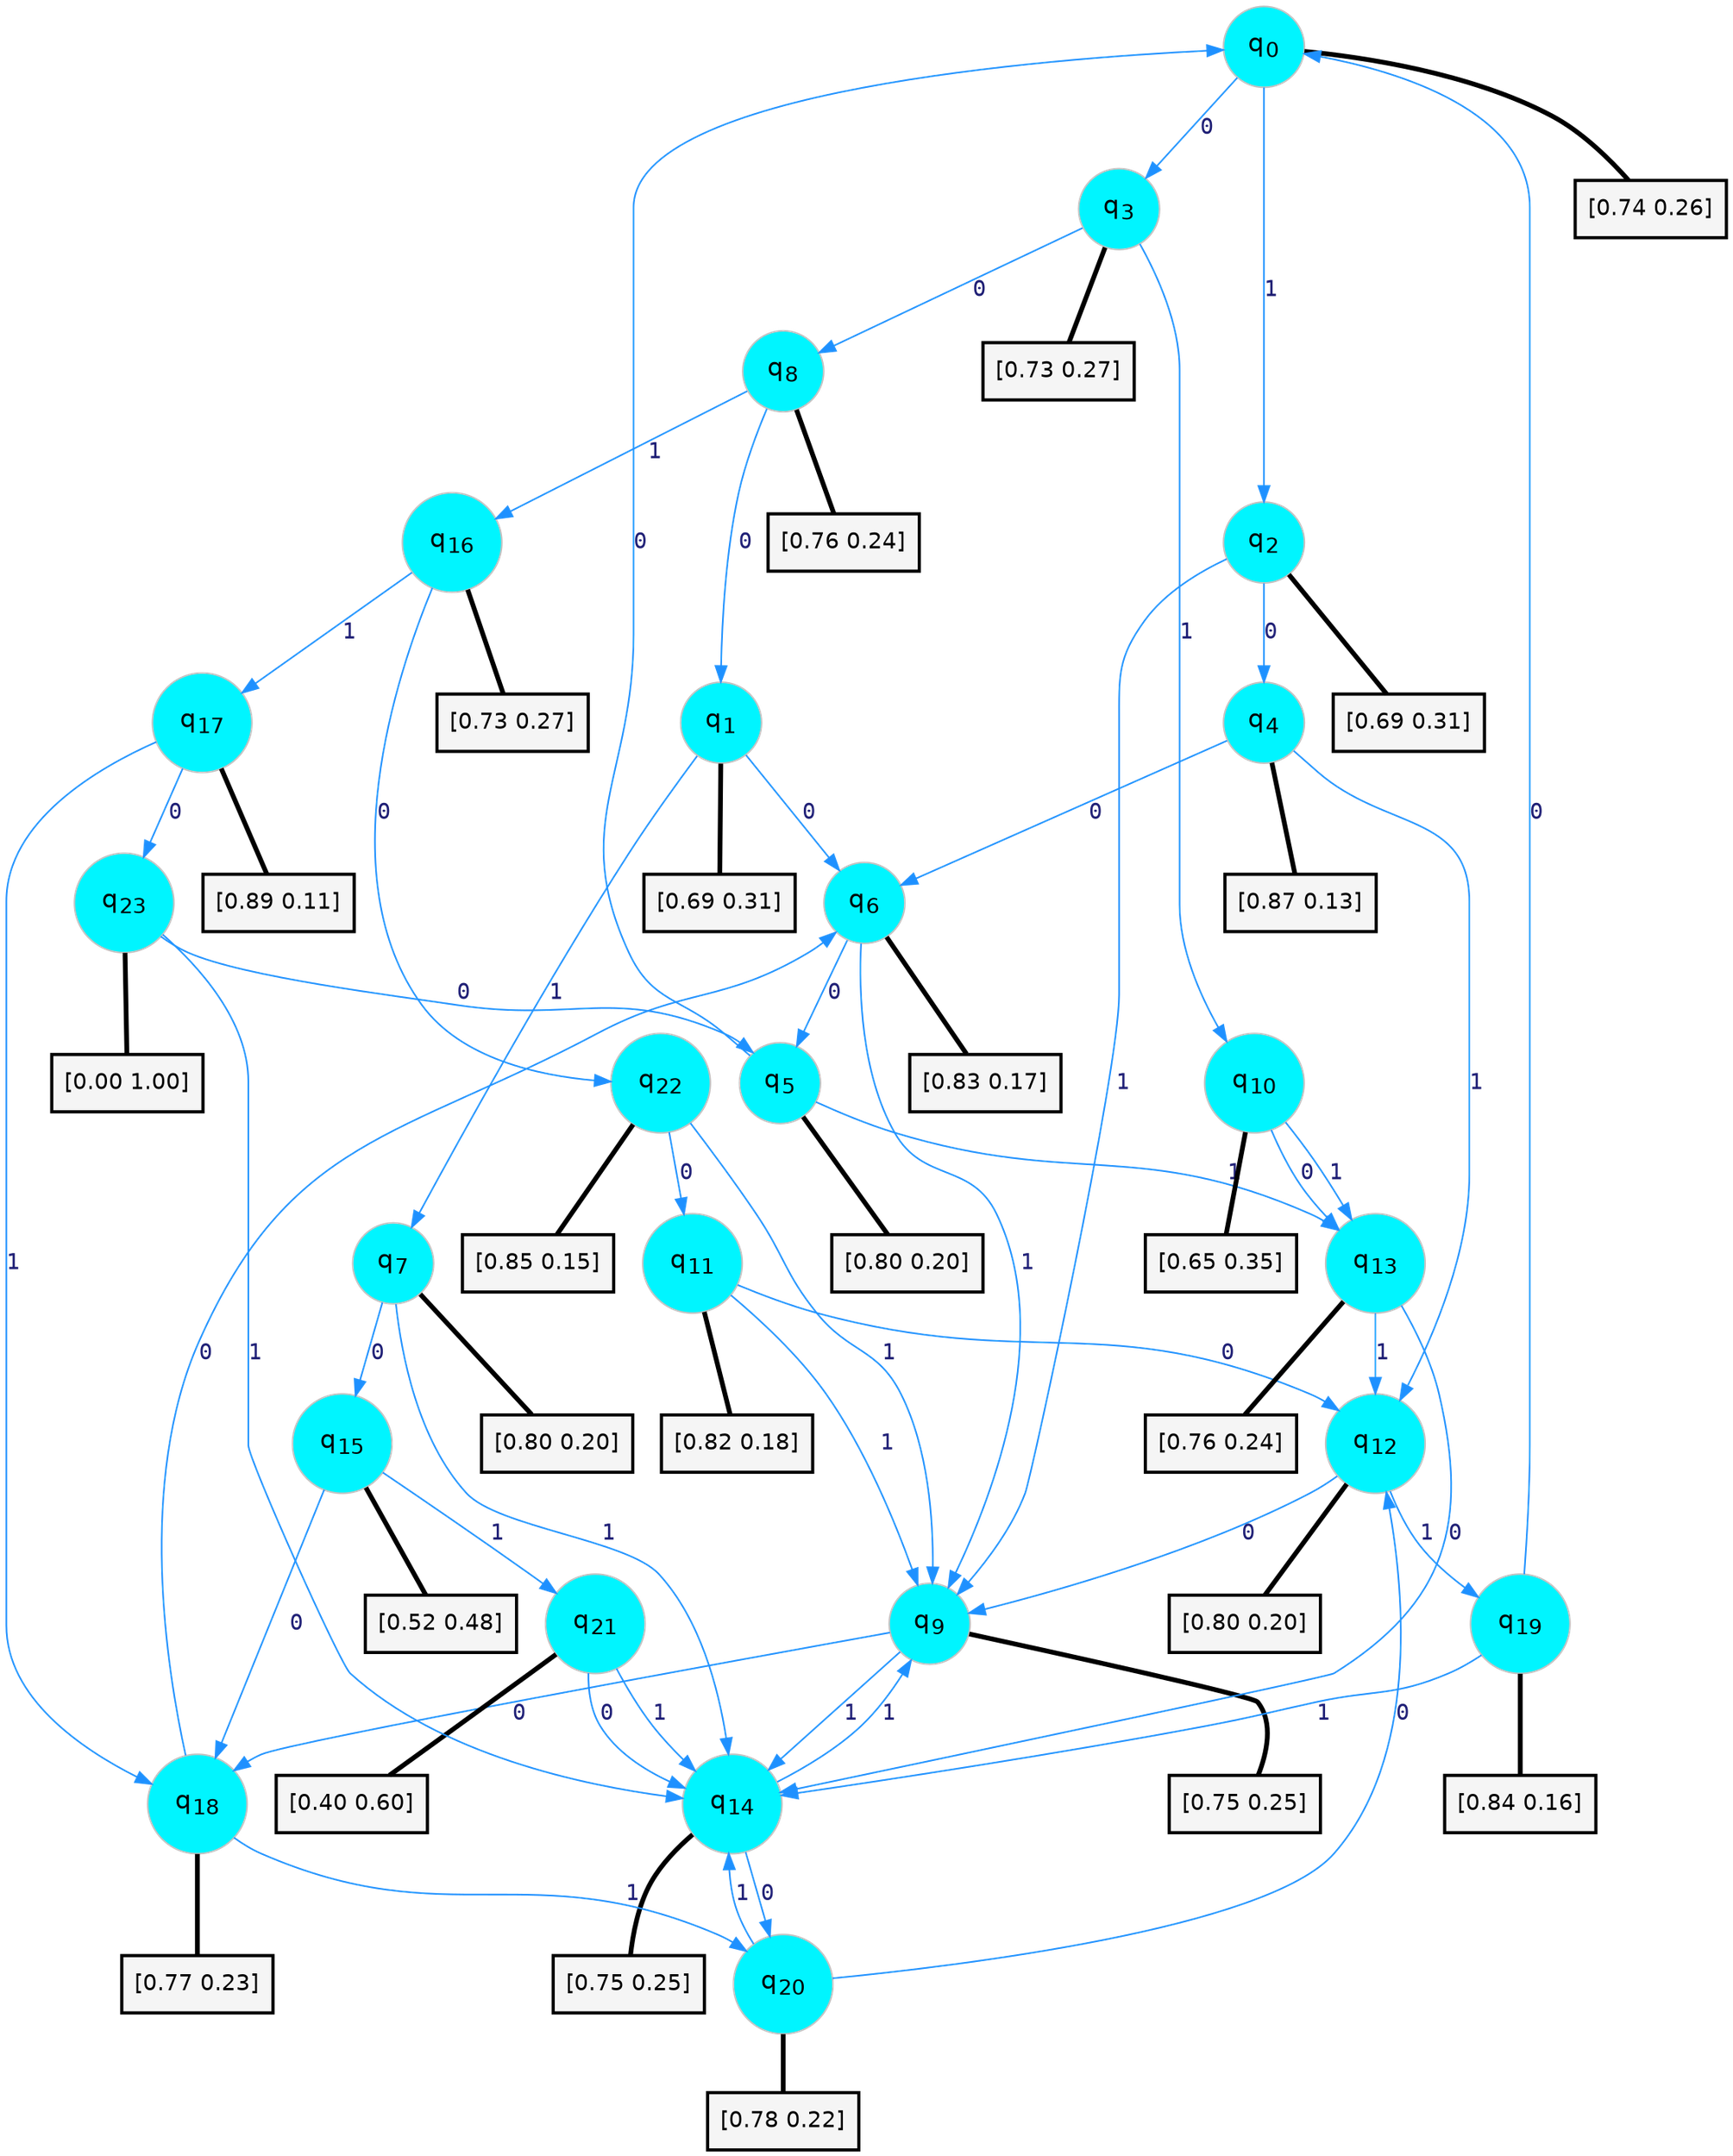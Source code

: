 digraph G {
graph [
bgcolor=transparent, dpi=300, rankdir=TD, size="40,25"];
node [
color=gray, fillcolor=turquoise1, fontcolor=black, fontname=Helvetica, fontsize=16, fontweight=bold, shape=circle, style=filled];
edge [
arrowsize=1, color=dodgerblue1, fontcolor=midnightblue, fontname=courier, fontweight=bold, penwidth=1, style=solid, weight=20];
0[label=<q<SUB>0</SUB>>];
1[label=<q<SUB>1</SUB>>];
2[label=<q<SUB>2</SUB>>];
3[label=<q<SUB>3</SUB>>];
4[label=<q<SUB>4</SUB>>];
5[label=<q<SUB>5</SUB>>];
6[label=<q<SUB>6</SUB>>];
7[label=<q<SUB>7</SUB>>];
8[label=<q<SUB>8</SUB>>];
9[label=<q<SUB>9</SUB>>];
10[label=<q<SUB>10</SUB>>];
11[label=<q<SUB>11</SUB>>];
12[label=<q<SUB>12</SUB>>];
13[label=<q<SUB>13</SUB>>];
14[label=<q<SUB>14</SUB>>];
15[label=<q<SUB>15</SUB>>];
16[label=<q<SUB>16</SUB>>];
17[label=<q<SUB>17</SUB>>];
18[label=<q<SUB>18</SUB>>];
19[label=<q<SUB>19</SUB>>];
20[label=<q<SUB>20</SUB>>];
21[label=<q<SUB>21</SUB>>];
22[label=<q<SUB>22</SUB>>];
23[label=<q<SUB>23</SUB>>];
24[label="[0.74 0.26]", shape=box,fontcolor=black, fontname=Helvetica, fontsize=14, penwidth=2, fillcolor=whitesmoke,color=black];
25[label="[0.69 0.31]", shape=box,fontcolor=black, fontname=Helvetica, fontsize=14, penwidth=2, fillcolor=whitesmoke,color=black];
26[label="[0.69 0.31]", shape=box,fontcolor=black, fontname=Helvetica, fontsize=14, penwidth=2, fillcolor=whitesmoke,color=black];
27[label="[0.73 0.27]", shape=box,fontcolor=black, fontname=Helvetica, fontsize=14, penwidth=2, fillcolor=whitesmoke,color=black];
28[label="[0.87 0.13]", shape=box,fontcolor=black, fontname=Helvetica, fontsize=14, penwidth=2, fillcolor=whitesmoke,color=black];
29[label="[0.80 0.20]", shape=box,fontcolor=black, fontname=Helvetica, fontsize=14, penwidth=2, fillcolor=whitesmoke,color=black];
30[label="[0.83 0.17]", shape=box,fontcolor=black, fontname=Helvetica, fontsize=14, penwidth=2, fillcolor=whitesmoke,color=black];
31[label="[0.80 0.20]", shape=box,fontcolor=black, fontname=Helvetica, fontsize=14, penwidth=2, fillcolor=whitesmoke,color=black];
32[label="[0.76 0.24]", shape=box,fontcolor=black, fontname=Helvetica, fontsize=14, penwidth=2, fillcolor=whitesmoke,color=black];
33[label="[0.75 0.25]", shape=box,fontcolor=black, fontname=Helvetica, fontsize=14, penwidth=2, fillcolor=whitesmoke,color=black];
34[label="[0.65 0.35]", shape=box,fontcolor=black, fontname=Helvetica, fontsize=14, penwidth=2, fillcolor=whitesmoke,color=black];
35[label="[0.82 0.18]", shape=box,fontcolor=black, fontname=Helvetica, fontsize=14, penwidth=2, fillcolor=whitesmoke,color=black];
36[label="[0.80 0.20]", shape=box,fontcolor=black, fontname=Helvetica, fontsize=14, penwidth=2, fillcolor=whitesmoke,color=black];
37[label="[0.76 0.24]", shape=box,fontcolor=black, fontname=Helvetica, fontsize=14, penwidth=2, fillcolor=whitesmoke,color=black];
38[label="[0.75 0.25]", shape=box,fontcolor=black, fontname=Helvetica, fontsize=14, penwidth=2, fillcolor=whitesmoke,color=black];
39[label="[0.52 0.48]", shape=box,fontcolor=black, fontname=Helvetica, fontsize=14, penwidth=2, fillcolor=whitesmoke,color=black];
40[label="[0.73 0.27]", shape=box,fontcolor=black, fontname=Helvetica, fontsize=14, penwidth=2, fillcolor=whitesmoke,color=black];
41[label="[0.89 0.11]", shape=box,fontcolor=black, fontname=Helvetica, fontsize=14, penwidth=2, fillcolor=whitesmoke,color=black];
42[label="[0.77 0.23]", shape=box,fontcolor=black, fontname=Helvetica, fontsize=14, penwidth=2, fillcolor=whitesmoke,color=black];
43[label="[0.84 0.16]", shape=box,fontcolor=black, fontname=Helvetica, fontsize=14, penwidth=2, fillcolor=whitesmoke,color=black];
44[label="[0.78 0.22]", shape=box,fontcolor=black, fontname=Helvetica, fontsize=14, penwidth=2, fillcolor=whitesmoke,color=black];
45[label="[0.40 0.60]", shape=box,fontcolor=black, fontname=Helvetica, fontsize=14, penwidth=2, fillcolor=whitesmoke,color=black];
46[label="[0.85 0.15]", shape=box,fontcolor=black, fontname=Helvetica, fontsize=14, penwidth=2, fillcolor=whitesmoke,color=black];
47[label="[0.00 1.00]", shape=box,fontcolor=black, fontname=Helvetica, fontsize=14, penwidth=2, fillcolor=whitesmoke,color=black];
0->3 [label=0];
0->2 [label=1];
0->24 [arrowhead=none, penwidth=3,color=black];
1->6 [label=0];
1->7 [label=1];
1->25 [arrowhead=none, penwidth=3,color=black];
2->4 [label=0];
2->9 [label=1];
2->26 [arrowhead=none, penwidth=3,color=black];
3->8 [label=0];
3->10 [label=1];
3->27 [arrowhead=none, penwidth=3,color=black];
4->6 [label=0];
4->12 [label=1];
4->28 [arrowhead=none, penwidth=3,color=black];
5->0 [label=0];
5->13 [label=1];
5->29 [arrowhead=none, penwidth=3,color=black];
6->5 [label=0];
6->9 [label=1];
6->30 [arrowhead=none, penwidth=3,color=black];
7->15 [label=0];
7->14 [label=1];
7->31 [arrowhead=none, penwidth=3,color=black];
8->1 [label=0];
8->16 [label=1];
8->32 [arrowhead=none, penwidth=3,color=black];
9->18 [label=0];
9->14 [label=1];
9->33 [arrowhead=none, penwidth=3,color=black];
10->13 [label=0];
10->13 [label=1];
10->34 [arrowhead=none, penwidth=3,color=black];
11->12 [label=0];
11->9 [label=1];
11->35 [arrowhead=none, penwidth=3,color=black];
12->9 [label=0];
12->19 [label=1];
12->36 [arrowhead=none, penwidth=3,color=black];
13->14 [label=0];
13->12 [label=1];
13->37 [arrowhead=none, penwidth=3,color=black];
14->20 [label=0];
14->9 [label=1];
14->38 [arrowhead=none, penwidth=3,color=black];
15->18 [label=0];
15->21 [label=1];
15->39 [arrowhead=none, penwidth=3,color=black];
16->22 [label=0];
16->17 [label=1];
16->40 [arrowhead=none, penwidth=3,color=black];
17->23 [label=0];
17->18 [label=1];
17->41 [arrowhead=none, penwidth=3,color=black];
18->6 [label=0];
18->20 [label=1];
18->42 [arrowhead=none, penwidth=3,color=black];
19->0 [label=0];
19->14 [label=1];
19->43 [arrowhead=none, penwidth=3,color=black];
20->12 [label=0];
20->14 [label=1];
20->44 [arrowhead=none, penwidth=3,color=black];
21->14 [label=0];
21->14 [label=1];
21->45 [arrowhead=none, penwidth=3,color=black];
22->11 [label=0];
22->9 [label=1];
22->46 [arrowhead=none, penwidth=3,color=black];
23->5 [label=0];
23->14 [label=1];
23->47 [arrowhead=none, penwidth=3,color=black];
}
